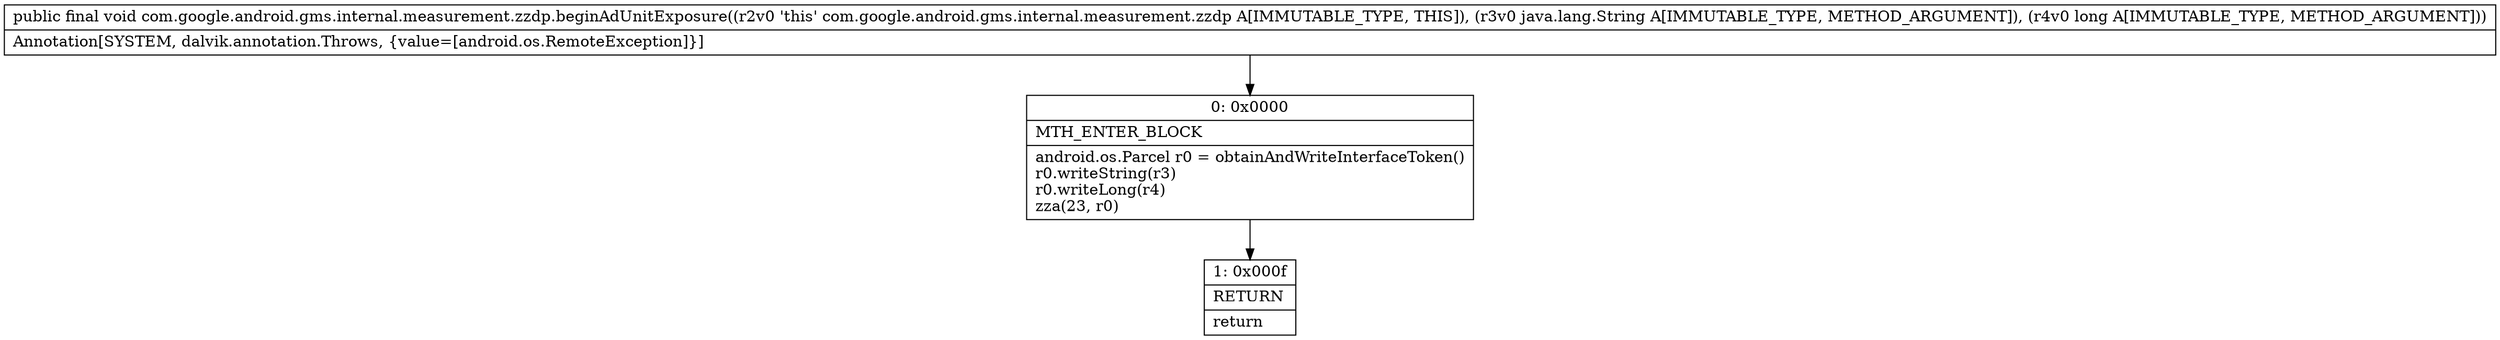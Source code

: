 digraph "CFG forcom.google.android.gms.internal.measurement.zzdp.beginAdUnitExposure(Ljava\/lang\/String;J)V" {
Node_0 [shape=record,label="{0\:\ 0x0000|MTH_ENTER_BLOCK\l|android.os.Parcel r0 = obtainAndWriteInterfaceToken()\lr0.writeString(r3)\lr0.writeLong(r4)\lzza(23, r0)\l}"];
Node_1 [shape=record,label="{1\:\ 0x000f|RETURN\l|return\l}"];
MethodNode[shape=record,label="{public final void com.google.android.gms.internal.measurement.zzdp.beginAdUnitExposure((r2v0 'this' com.google.android.gms.internal.measurement.zzdp A[IMMUTABLE_TYPE, THIS]), (r3v0 java.lang.String A[IMMUTABLE_TYPE, METHOD_ARGUMENT]), (r4v0 long A[IMMUTABLE_TYPE, METHOD_ARGUMENT]))  | Annotation[SYSTEM, dalvik.annotation.Throws, \{value=[android.os.RemoteException]\}]\l}"];
MethodNode -> Node_0;
Node_0 -> Node_1;
}

